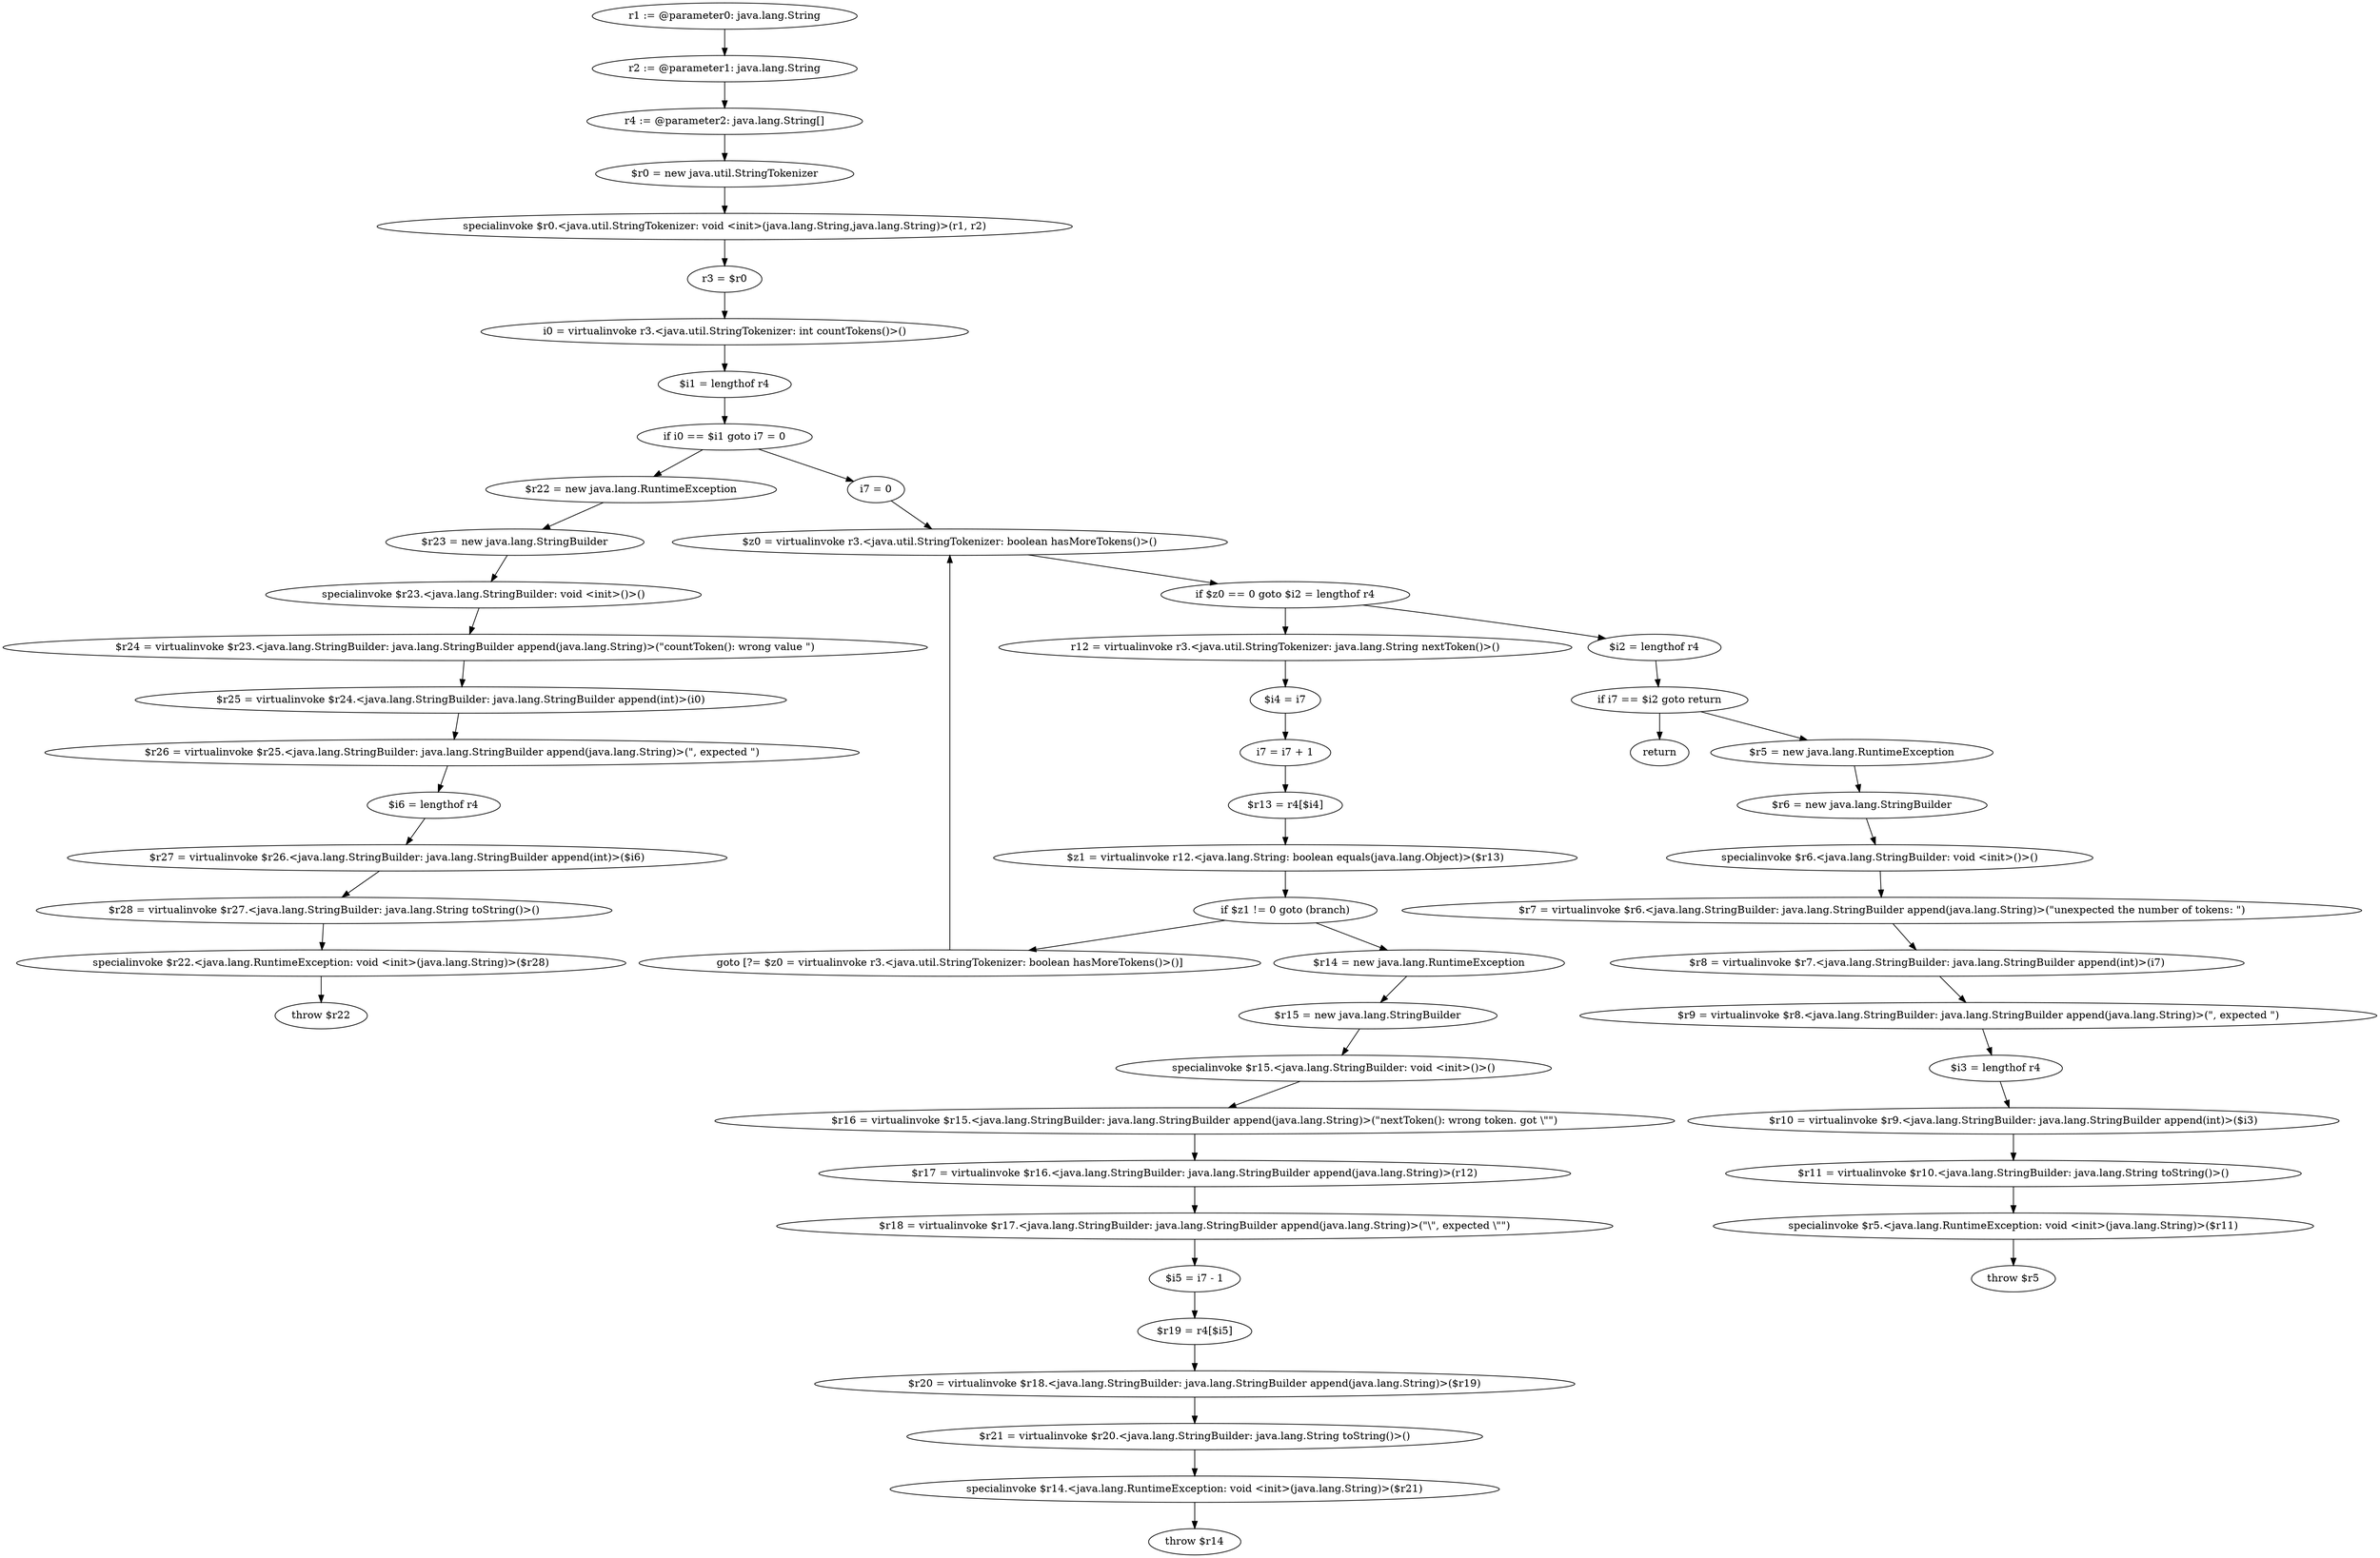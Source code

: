 digraph "unitGraph" {
    "r1 := @parameter0: java.lang.String"
    "r2 := @parameter1: java.lang.String"
    "r4 := @parameter2: java.lang.String[]"
    "$r0 = new java.util.StringTokenizer"
    "specialinvoke $r0.<java.util.StringTokenizer: void <init>(java.lang.String,java.lang.String)>(r1, r2)"
    "r3 = $r0"
    "i0 = virtualinvoke r3.<java.util.StringTokenizer: int countTokens()>()"
    "$i1 = lengthof r4"
    "if i0 == $i1 goto i7 = 0"
    "$r22 = new java.lang.RuntimeException"
    "$r23 = new java.lang.StringBuilder"
    "specialinvoke $r23.<java.lang.StringBuilder: void <init>()>()"
    "$r24 = virtualinvoke $r23.<java.lang.StringBuilder: java.lang.StringBuilder append(java.lang.String)>(\"countToken(): wrong value \")"
    "$r25 = virtualinvoke $r24.<java.lang.StringBuilder: java.lang.StringBuilder append(int)>(i0)"
    "$r26 = virtualinvoke $r25.<java.lang.StringBuilder: java.lang.StringBuilder append(java.lang.String)>(\", expected \")"
    "$i6 = lengthof r4"
    "$r27 = virtualinvoke $r26.<java.lang.StringBuilder: java.lang.StringBuilder append(int)>($i6)"
    "$r28 = virtualinvoke $r27.<java.lang.StringBuilder: java.lang.String toString()>()"
    "specialinvoke $r22.<java.lang.RuntimeException: void <init>(java.lang.String)>($r28)"
    "throw $r22"
    "i7 = 0"
    "$z0 = virtualinvoke r3.<java.util.StringTokenizer: boolean hasMoreTokens()>()"
    "if $z0 == 0 goto $i2 = lengthof r4"
    "r12 = virtualinvoke r3.<java.util.StringTokenizer: java.lang.String nextToken()>()"
    "$i4 = i7"
    "i7 = i7 + 1"
    "$r13 = r4[$i4]"
    "$z1 = virtualinvoke r12.<java.lang.String: boolean equals(java.lang.Object)>($r13)"
    "if $z1 != 0 goto (branch)"
    "$r14 = new java.lang.RuntimeException"
    "$r15 = new java.lang.StringBuilder"
    "specialinvoke $r15.<java.lang.StringBuilder: void <init>()>()"
    "$r16 = virtualinvoke $r15.<java.lang.StringBuilder: java.lang.StringBuilder append(java.lang.String)>(\"nextToken(): wrong token. got \\\"\")"
    "$r17 = virtualinvoke $r16.<java.lang.StringBuilder: java.lang.StringBuilder append(java.lang.String)>(r12)"
    "$r18 = virtualinvoke $r17.<java.lang.StringBuilder: java.lang.StringBuilder append(java.lang.String)>(\"\\\", expected \\\"\")"
    "$i5 = i7 - 1"
    "$r19 = r4[$i5]"
    "$r20 = virtualinvoke $r18.<java.lang.StringBuilder: java.lang.StringBuilder append(java.lang.String)>($r19)"
    "$r21 = virtualinvoke $r20.<java.lang.StringBuilder: java.lang.String toString()>()"
    "specialinvoke $r14.<java.lang.RuntimeException: void <init>(java.lang.String)>($r21)"
    "throw $r14"
    "goto [?= $z0 = virtualinvoke r3.<java.util.StringTokenizer: boolean hasMoreTokens()>()]"
    "$i2 = lengthof r4"
    "if i7 == $i2 goto return"
    "$r5 = new java.lang.RuntimeException"
    "$r6 = new java.lang.StringBuilder"
    "specialinvoke $r6.<java.lang.StringBuilder: void <init>()>()"
    "$r7 = virtualinvoke $r6.<java.lang.StringBuilder: java.lang.StringBuilder append(java.lang.String)>(\"unexpected the number of tokens: \")"
    "$r8 = virtualinvoke $r7.<java.lang.StringBuilder: java.lang.StringBuilder append(int)>(i7)"
    "$r9 = virtualinvoke $r8.<java.lang.StringBuilder: java.lang.StringBuilder append(java.lang.String)>(\", expected \")"
    "$i3 = lengthof r4"
    "$r10 = virtualinvoke $r9.<java.lang.StringBuilder: java.lang.StringBuilder append(int)>($i3)"
    "$r11 = virtualinvoke $r10.<java.lang.StringBuilder: java.lang.String toString()>()"
    "specialinvoke $r5.<java.lang.RuntimeException: void <init>(java.lang.String)>($r11)"
    "throw $r5"
    "return"
    "r1 := @parameter0: java.lang.String"->"r2 := @parameter1: java.lang.String";
    "r2 := @parameter1: java.lang.String"->"r4 := @parameter2: java.lang.String[]";
    "r4 := @parameter2: java.lang.String[]"->"$r0 = new java.util.StringTokenizer";
    "$r0 = new java.util.StringTokenizer"->"specialinvoke $r0.<java.util.StringTokenizer: void <init>(java.lang.String,java.lang.String)>(r1, r2)";
    "specialinvoke $r0.<java.util.StringTokenizer: void <init>(java.lang.String,java.lang.String)>(r1, r2)"->"r3 = $r0";
    "r3 = $r0"->"i0 = virtualinvoke r3.<java.util.StringTokenizer: int countTokens()>()";
    "i0 = virtualinvoke r3.<java.util.StringTokenizer: int countTokens()>()"->"$i1 = lengthof r4";
    "$i1 = lengthof r4"->"if i0 == $i1 goto i7 = 0";
    "if i0 == $i1 goto i7 = 0"->"$r22 = new java.lang.RuntimeException";
    "if i0 == $i1 goto i7 = 0"->"i7 = 0";
    "$r22 = new java.lang.RuntimeException"->"$r23 = new java.lang.StringBuilder";
    "$r23 = new java.lang.StringBuilder"->"specialinvoke $r23.<java.lang.StringBuilder: void <init>()>()";
    "specialinvoke $r23.<java.lang.StringBuilder: void <init>()>()"->"$r24 = virtualinvoke $r23.<java.lang.StringBuilder: java.lang.StringBuilder append(java.lang.String)>(\"countToken(): wrong value \")";
    "$r24 = virtualinvoke $r23.<java.lang.StringBuilder: java.lang.StringBuilder append(java.lang.String)>(\"countToken(): wrong value \")"->"$r25 = virtualinvoke $r24.<java.lang.StringBuilder: java.lang.StringBuilder append(int)>(i0)";
    "$r25 = virtualinvoke $r24.<java.lang.StringBuilder: java.lang.StringBuilder append(int)>(i0)"->"$r26 = virtualinvoke $r25.<java.lang.StringBuilder: java.lang.StringBuilder append(java.lang.String)>(\", expected \")";
    "$r26 = virtualinvoke $r25.<java.lang.StringBuilder: java.lang.StringBuilder append(java.lang.String)>(\", expected \")"->"$i6 = lengthof r4";
    "$i6 = lengthof r4"->"$r27 = virtualinvoke $r26.<java.lang.StringBuilder: java.lang.StringBuilder append(int)>($i6)";
    "$r27 = virtualinvoke $r26.<java.lang.StringBuilder: java.lang.StringBuilder append(int)>($i6)"->"$r28 = virtualinvoke $r27.<java.lang.StringBuilder: java.lang.String toString()>()";
    "$r28 = virtualinvoke $r27.<java.lang.StringBuilder: java.lang.String toString()>()"->"specialinvoke $r22.<java.lang.RuntimeException: void <init>(java.lang.String)>($r28)";
    "specialinvoke $r22.<java.lang.RuntimeException: void <init>(java.lang.String)>($r28)"->"throw $r22";
    "i7 = 0"->"$z0 = virtualinvoke r3.<java.util.StringTokenizer: boolean hasMoreTokens()>()";
    "$z0 = virtualinvoke r3.<java.util.StringTokenizer: boolean hasMoreTokens()>()"->"if $z0 == 0 goto $i2 = lengthof r4";
    "if $z0 == 0 goto $i2 = lengthof r4"->"r12 = virtualinvoke r3.<java.util.StringTokenizer: java.lang.String nextToken()>()";
    "if $z0 == 0 goto $i2 = lengthof r4"->"$i2 = lengthof r4";
    "r12 = virtualinvoke r3.<java.util.StringTokenizer: java.lang.String nextToken()>()"->"$i4 = i7";
    "$i4 = i7"->"i7 = i7 + 1";
    "i7 = i7 + 1"->"$r13 = r4[$i4]";
    "$r13 = r4[$i4]"->"$z1 = virtualinvoke r12.<java.lang.String: boolean equals(java.lang.Object)>($r13)";
    "$z1 = virtualinvoke r12.<java.lang.String: boolean equals(java.lang.Object)>($r13)"->"if $z1 != 0 goto (branch)";
    "if $z1 != 0 goto (branch)"->"$r14 = new java.lang.RuntimeException";
    "if $z1 != 0 goto (branch)"->"goto [?= $z0 = virtualinvoke r3.<java.util.StringTokenizer: boolean hasMoreTokens()>()]";
    "$r14 = new java.lang.RuntimeException"->"$r15 = new java.lang.StringBuilder";
    "$r15 = new java.lang.StringBuilder"->"specialinvoke $r15.<java.lang.StringBuilder: void <init>()>()";
    "specialinvoke $r15.<java.lang.StringBuilder: void <init>()>()"->"$r16 = virtualinvoke $r15.<java.lang.StringBuilder: java.lang.StringBuilder append(java.lang.String)>(\"nextToken(): wrong token. got \\\"\")";
    "$r16 = virtualinvoke $r15.<java.lang.StringBuilder: java.lang.StringBuilder append(java.lang.String)>(\"nextToken(): wrong token. got \\\"\")"->"$r17 = virtualinvoke $r16.<java.lang.StringBuilder: java.lang.StringBuilder append(java.lang.String)>(r12)";
    "$r17 = virtualinvoke $r16.<java.lang.StringBuilder: java.lang.StringBuilder append(java.lang.String)>(r12)"->"$r18 = virtualinvoke $r17.<java.lang.StringBuilder: java.lang.StringBuilder append(java.lang.String)>(\"\\\", expected \\\"\")";
    "$r18 = virtualinvoke $r17.<java.lang.StringBuilder: java.lang.StringBuilder append(java.lang.String)>(\"\\\", expected \\\"\")"->"$i5 = i7 - 1";
    "$i5 = i7 - 1"->"$r19 = r4[$i5]";
    "$r19 = r4[$i5]"->"$r20 = virtualinvoke $r18.<java.lang.StringBuilder: java.lang.StringBuilder append(java.lang.String)>($r19)";
    "$r20 = virtualinvoke $r18.<java.lang.StringBuilder: java.lang.StringBuilder append(java.lang.String)>($r19)"->"$r21 = virtualinvoke $r20.<java.lang.StringBuilder: java.lang.String toString()>()";
    "$r21 = virtualinvoke $r20.<java.lang.StringBuilder: java.lang.String toString()>()"->"specialinvoke $r14.<java.lang.RuntimeException: void <init>(java.lang.String)>($r21)";
    "specialinvoke $r14.<java.lang.RuntimeException: void <init>(java.lang.String)>($r21)"->"throw $r14";
    "goto [?= $z0 = virtualinvoke r3.<java.util.StringTokenizer: boolean hasMoreTokens()>()]"->"$z0 = virtualinvoke r3.<java.util.StringTokenizer: boolean hasMoreTokens()>()";
    "$i2 = lengthof r4"->"if i7 == $i2 goto return";
    "if i7 == $i2 goto return"->"$r5 = new java.lang.RuntimeException";
    "if i7 == $i2 goto return"->"return";
    "$r5 = new java.lang.RuntimeException"->"$r6 = new java.lang.StringBuilder";
    "$r6 = new java.lang.StringBuilder"->"specialinvoke $r6.<java.lang.StringBuilder: void <init>()>()";
    "specialinvoke $r6.<java.lang.StringBuilder: void <init>()>()"->"$r7 = virtualinvoke $r6.<java.lang.StringBuilder: java.lang.StringBuilder append(java.lang.String)>(\"unexpected the number of tokens: \")";
    "$r7 = virtualinvoke $r6.<java.lang.StringBuilder: java.lang.StringBuilder append(java.lang.String)>(\"unexpected the number of tokens: \")"->"$r8 = virtualinvoke $r7.<java.lang.StringBuilder: java.lang.StringBuilder append(int)>(i7)";
    "$r8 = virtualinvoke $r7.<java.lang.StringBuilder: java.lang.StringBuilder append(int)>(i7)"->"$r9 = virtualinvoke $r8.<java.lang.StringBuilder: java.lang.StringBuilder append(java.lang.String)>(\", expected \")";
    "$r9 = virtualinvoke $r8.<java.lang.StringBuilder: java.lang.StringBuilder append(java.lang.String)>(\", expected \")"->"$i3 = lengthof r4";
    "$i3 = lengthof r4"->"$r10 = virtualinvoke $r9.<java.lang.StringBuilder: java.lang.StringBuilder append(int)>($i3)";
    "$r10 = virtualinvoke $r9.<java.lang.StringBuilder: java.lang.StringBuilder append(int)>($i3)"->"$r11 = virtualinvoke $r10.<java.lang.StringBuilder: java.lang.String toString()>()";
    "$r11 = virtualinvoke $r10.<java.lang.StringBuilder: java.lang.String toString()>()"->"specialinvoke $r5.<java.lang.RuntimeException: void <init>(java.lang.String)>($r11)";
    "specialinvoke $r5.<java.lang.RuntimeException: void <init>(java.lang.String)>($r11)"->"throw $r5";
}
